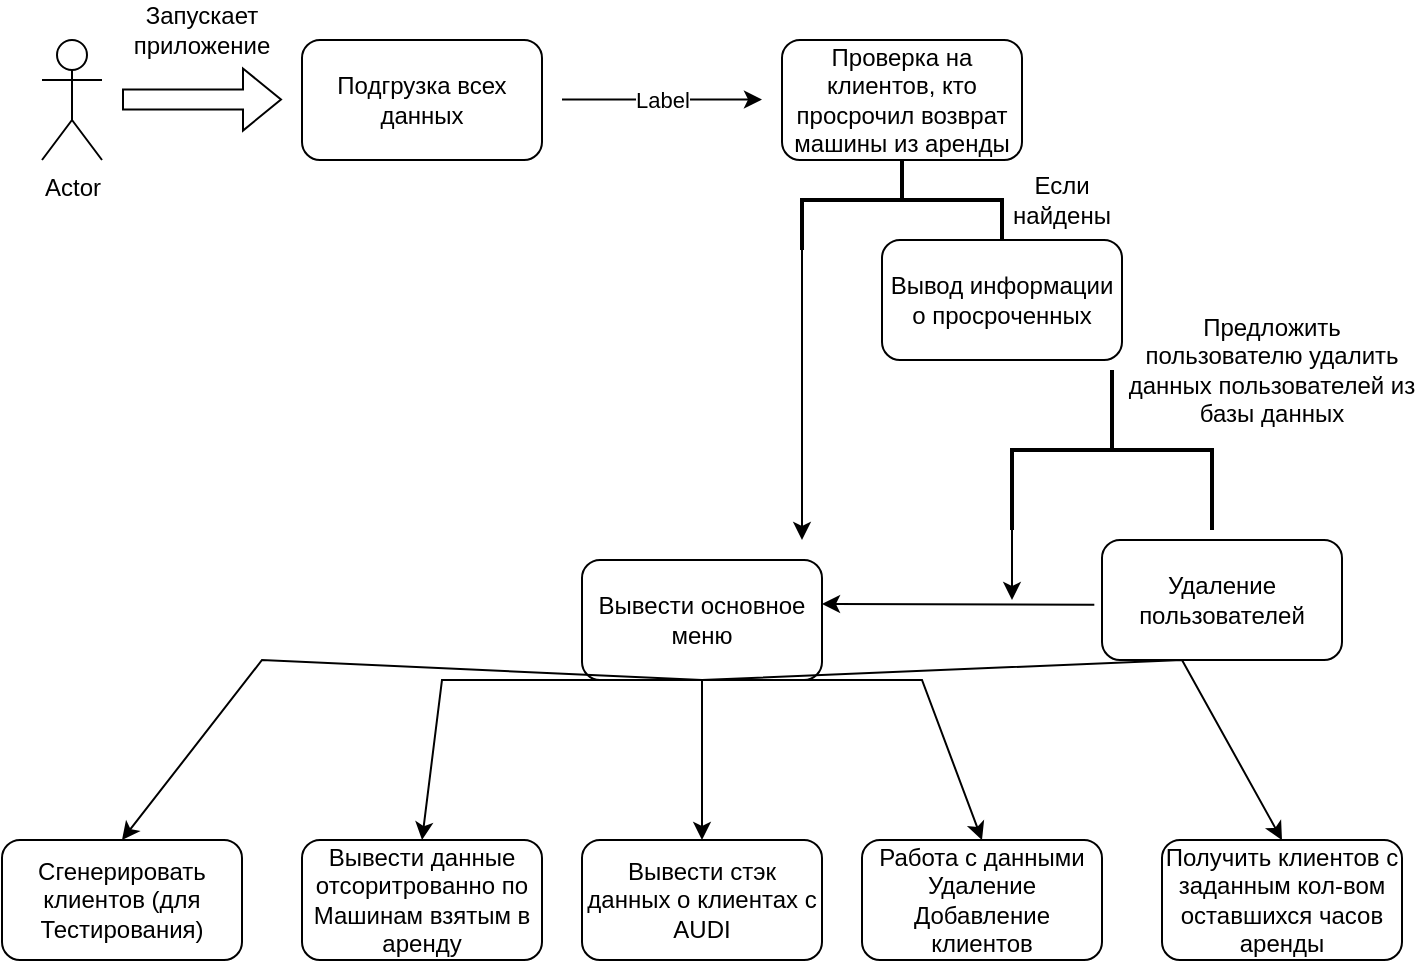 <mxfile version="24.4.14" type="github">
  <diagram name="Страница — 1" id="AKfl-pNReUKcePanL-fY">
    <mxGraphModel dx="745" dy="435" grid="1" gridSize="10" guides="1" tooltips="1" connect="1" arrows="1" fold="1" page="1" pageScale="1" pageWidth="827" pageHeight="1169" math="0" shadow="0">
      <root>
        <mxCell id="0" />
        <mxCell id="1" parent="0" />
        <mxCell id="Q_vtZvXROcEKYur5jXP--1" value="Actor" style="shape=umlActor;verticalLabelPosition=bottom;verticalAlign=top;html=1;outlineConnect=0;" vertex="1" parent="1">
          <mxGeometry x="40" y="50" width="30" height="60" as="geometry" />
        </mxCell>
        <mxCell id="Q_vtZvXROcEKYur5jXP--2" value="" style="shape=flexArrow;endArrow=classic;html=1;rounded=0;" edge="1" parent="1">
          <mxGeometry width="50" height="50" relative="1" as="geometry">
            <mxPoint x="80" y="79.77" as="sourcePoint" />
            <mxPoint x="160" y="79.77" as="targetPoint" />
          </mxGeometry>
        </mxCell>
        <mxCell id="Q_vtZvXROcEKYur5jXP--3" value="Запускает приложение" style="text;html=1;align=center;verticalAlign=middle;whiteSpace=wrap;rounded=0;" vertex="1" parent="1">
          <mxGeometry x="90" y="30" width="60" height="30" as="geometry" />
        </mxCell>
        <mxCell id="Q_vtZvXROcEKYur5jXP--4" value="Подгрузка всех данных" style="rounded=1;whiteSpace=wrap;html=1;" vertex="1" parent="1">
          <mxGeometry x="170" y="50" width="120" height="60" as="geometry" />
        </mxCell>
        <mxCell id="Q_vtZvXROcEKYur5jXP--6" value="" style="endArrow=classic;html=1;rounded=0;" edge="1" parent="1">
          <mxGeometry relative="1" as="geometry">
            <mxPoint x="300" y="79.77" as="sourcePoint" />
            <mxPoint x="400" y="79.77" as="targetPoint" />
          </mxGeometry>
        </mxCell>
        <mxCell id="Q_vtZvXROcEKYur5jXP--7" value="Label" style="edgeLabel;resizable=0;html=1;;align=center;verticalAlign=middle;" connectable="0" vertex="1" parent="Q_vtZvXROcEKYur5jXP--6">
          <mxGeometry relative="1" as="geometry" />
        </mxCell>
        <mxCell id="Q_vtZvXROcEKYur5jXP--8" value="" style="strokeWidth=2;html=1;shape=mxgraph.flowchart.annotation_2;align=left;labelPosition=right;pointerEvents=1;rotation=90;" vertex="1" parent="1">
          <mxGeometry x="445" y="80" width="50" height="100" as="geometry" />
        </mxCell>
        <mxCell id="Q_vtZvXROcEKYur5jXP--9" value="Проверка на клиентов, кто просрочил возврат машины из аренды" style="rounded=1;whiteSpace=wrap;html=1;" vertex="1" parent="1">
          <mxGeometry x="410" y="50" width="120" height="60" as="geometry" />
        </mxCell>
        <mxCell id="Q_vtZvXROcEKYur5jXP--10" value="Вывод информации о просроченных" style="rounded=1;whiteSpace=wrap;html=1;" vertex="1" parent="1">
          <mxGeometry x="460" y="150" width="120" height="60" as="geometry" />
        </mxCell>
        <mxCell id="Q_vtZvXROcEKYur5jXP--11" value="Если найдены" style="text;html=1;align=center;verticalAlign=middle;whiteSpace=wrap;rounded=0;" vertex="1" parent="1">
          <mxGeometry x="520" y="115" width="60" height="30" as="geometry" />
        </mxCell>
        <mxCell id="Q_vtZvXROcEKYur5jXP--12" value="" style="strokeWidth=2;html=1;shape=mxgraph.flowchart.annotation_2;align=left;labelPosition=right;pointerEvents=1;rotation=90;" vertex="1" parent="1">
          <mxGeometry x="535" y="205" width="80" height="100" as="geometry" />
        </mxCell>
        <mxCell id="Q_vtZvXROcEKYur5jXP--13" value="Предложить пользователю удалить данных пользователей из базы данных" style="text;html=1;align=center;verticalAlign=middle;whiteSpace=wrap;rounded=0;" vertex="1" parent="1">
          <mxGeometry x="580" y="200" width="150" height="30" as="geometry" />
        </mxCell>
        <mxCell id="Q_vtZvXROcEKYur5jXP--14" value="Удаление пользователей" style="rounded=1;whiteSpace=wrap;html=1;" vertex="1" parent="1">
          <mxGeometry x="570" y="300" width="120" height="60" as="geometry" />
        </mxCell>
        <mxCell id="Q_vtZvXROcEKYur5jXP--16" value="" style="endArrow=classic;html=1;rounded=0;exitX=-0.032;exitY=0.539;exitDx=0;exitDy=0;exitPerimeter=0;" edge="1" parent="1" source="Q_vtZvXROcEKYur5jXP--14">
          <mxGeometry width="50" height="50" relative="1" as="geometry">
            <mxPoint x="400" y="360" as="sourcePoint" />
            <mxPoint x="430" y="332" as="targetPoint" />
          </mxGeometry>
        </mxCell>
        <mxCell id="Q_vtZvXROcEKYur5jXP--17" value="" style="endArrow=classic;html=1;rounded=0;exitX=1;exitY=1;exitDx=0;exitDy=0;exitPerimeter=0;" edge="1" parent="1" source="Q_vtZvXROcEKYur5jXP--12">
          <mxGeometry width="50" height="50" relative="1" as="geometry">
            <mxPoint x="400" y="360" as="sourcePoint" />
            <mxPoint x="525" y="330" as="targetPoint" />
          </mxGeometry>
        </mxCell>
        <mxCell id="Q_vtZvXROcEKYur5jXP--18" value="" style="endArrow=classic;html=1;rounded=0;exitX=1;exitY=1;exitDx=0;exitDy=0;exitPerimeter=0;" edge="1" parent="1" source="Q_vtZvXROcEKYur5jXP--8">
          <mxGeometry width="50" height="50" relative="1" as="geometry">
            <mxPoint x="420" y="200" as="sourcePoint" />
            <mxPoint x="420" y="300" as="targetPoint" />
          </mxGeometry>
        </mxCell>
        <mxCell id="Q_vtZvXROcEKYur5jXP--19" value="Вывести основное меню" style="rounded=1;whiteSpace=wrap;html=1;" vertex="1" parent="1">
          <mxGeometry x="310" y="310" width="120" height="60" as="geometry" />
        </mxCell>
        <mxCell id="Q_vtZvXROcEKYur5jXP--20" value="Сгенерировать клиентов (для Тестирования)" style="rounded=1;whiteSpace=wrap;html=1;" vertex="1" parent="1">
          <mxGeometry x="20" y="450" width="120" height="60" as="geometry" />
        </mxCell>
        <mxCell id="Q_vtZvXROcEKYur5jXP--21" value="" style="endArrow=classic;html=1;rounded=0;exitX=0.5;exitY=1;exitDx=0;exitDy=0;entryX=0.5;entryY=0;entryDx=0;entryDy=0;" edge="1" parent="1" source="Q_vtZvXROcEKYur5jXP--19" target="Q_vtZvXROcEKYur5jXP--20">
          <mxGeometry width="50" height="50" relative="1" as="geometry">
            <mxPoint x="360" y="410" as="sourcePoint" />
            <mxPoint x="410" y="360" as="targetPoint" />
            <Array as="points">
              <mxPoint x="150" y="360" />
            </Array>
          </mxGeometry>
        </mxCell>
        <mxCell id="Q_vtZvXROcEKYur5jXP--22" value="Вывести данные отсоритрованно по Машинам взятым в аренду" style="rounded=1;whiteSpace=wrap;html=1;" vertex="1" parent="1">
          <mxGeometry x="170" y="450" width="120" height="60" as="geometry" />
        </mxCell>
        <mxCell id="Q_vtZvXROcEKYur5jXP--23" value="" style="endArrow=classic;html=1;rounded=0;exitX=0.5;exitY=1;exitDx=0;exitDy=0;entryX=0.5;entryY=0;entryDx=0;entryDy=0;" edge="1" parent="1" source="Q_vtZvXROcEKYur5jXP--19" target="Q_vtZvXROcEKYur5jXP--22">
          <mxGeometry width="50" height="50" relative="1" as="geometry">
            <mxPoint x="320" y="510" as="sourcePoint" />
            <mxPoint x="370" y="460" as="targetPoint" />
            <Array as="points">
              <mxPoint x="240" y="370" />
            </Array>
          </mxGeometry>
        </mxCell>
        <mxCell id="Q_vtZvXROcEKYur5jXP--24" value="Вывести стэк данных о клиентах с AUDI" style="rounded=1;whiteSpace=wrap;html=1;" vertex="1" parent="1">
          <mxGeometry x="310" y="450" width="120" height="60" as="geometry" />
        </mxCell>
        <mxCell id="Q_vtZvXROcEKYur5jXP--25" value="" style="endArrow=classic;html=1;rounded=0;exitX=0.5;exitY=1;exitDx=0;exitDy=0;entryX=0.5;entryY=0;entryDx=0;entryDy=0;" edge="1" parent="1" source="Q_vtZvXROcEKYur5jXP--19" target="Q_vtZvXROcEKYur5jXP--24">
          <mxGeometry width="50" height="50" relative="1" as="geometry">
            <mxPoint x="320" y="510" as="sourcePoint" />
            <mxPoint x="370" y="400" as="targetPoint" />
          </mxGeometry>
        </mxCell>
        <mxCell id="Q_vtZvXROcEKYur5jXP--26" value="Работа с данными&lt;br&gt;Удаление Добавление клиентов" style="rounded=1;whiteSpace=wrap;html=1;" vertex="1" parent="1">
          <mxGeometry x="450" y="450" width="120" height="60" as="geometry" />
        </mxCell>
        <mxCell id="Q_vtZvXROcEKYur5jXP--27" value="" style="endArrow=classic;html=1;rounded=0;exitX=0.5;exitY=1;exitDx=0;exitDy=0;entryX=0.5;entryY=0;entryDx=0;entryDy=0;" edge="1" parent="1" source="Q_vtZvXROcEKYur5jXP--19" target="Q_vtZvXROcEKYur5jXP--26">
          <mxGeometry width="50" height="50" relative="1" as="geometry">
            <mxPoint x="420" y="420" as="sourcePoint" />
            <mxPoint x="470" y="370" as="targetPoint" />
            <Array as="points">
              <mxPoint x="480" y="370" />
            </Array>
          </mxGeometry>
        </mxCell>
        <mxCell id="Q_vtZvXROcEKYur5jXP--28" value="Получить клиентов с заданным кол-вом оставшихся часов аренды" style="rounded=1;whiteSpace=wrap;html=1;" vertex="1" parent="1">
          <mxGeometry x="600" y="450" width="120" height="60" as="geometry" />
        </mxCell>
        <mxCell id="Q_vtZvXROcEKYur5jXP--29" value="" style="endArrow=classic;html=1;rounded=0;entryX=0.5;entryY=0;entryDx=0;entryDy=0;exitX=0.5;exitY=1;exitDx=0;exitDy=0;" edge="1" parent="1" source="Q_vtZvXROcEKYur5jXP--19" target="Q_vtZvXROcEKYur5jXP--28">
          <mxGeometry width="50" height="50" relative="1" as="geometry">
            <mxPoint x="370" y="360" as="sourcePoint" />
            <mxPoint x="600" y="360" as="targetPoint" />
            <Array as="points">
              <mxPoint x="610" y="360" />
            </Array>
          </mxGeometry>
        </mxCell>
      </root>
    </mxGraphModel>
  </diagram>
</mxfile>
